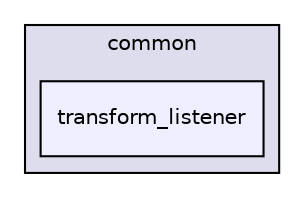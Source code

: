 digraph "modules/common/transform_listener" {
  compound=true
  node [ fontsize="10", fontname="Helvetica"];
  edge [ labelfontsize="10", labelfontname="Helvetica"];
  subgraph clusterdir_9a5e51f49964887903df6eed98080585 {
    graph [ bgcolor="#ddddee", pencolor="black", label="common" fontname="Helvetica", fontsize="10", URL="dir_9a5e51f49964887903df6eed98080585.html"]
  dir_12714864ee34bf826b1e0f480897e940 [shape=box, label="transform_listener", style="filled", fillcolor="#eeeeff", pencolor="black", URL="dir_12714864ee34bf826b1e0f480897e940.html"];
  }
}
